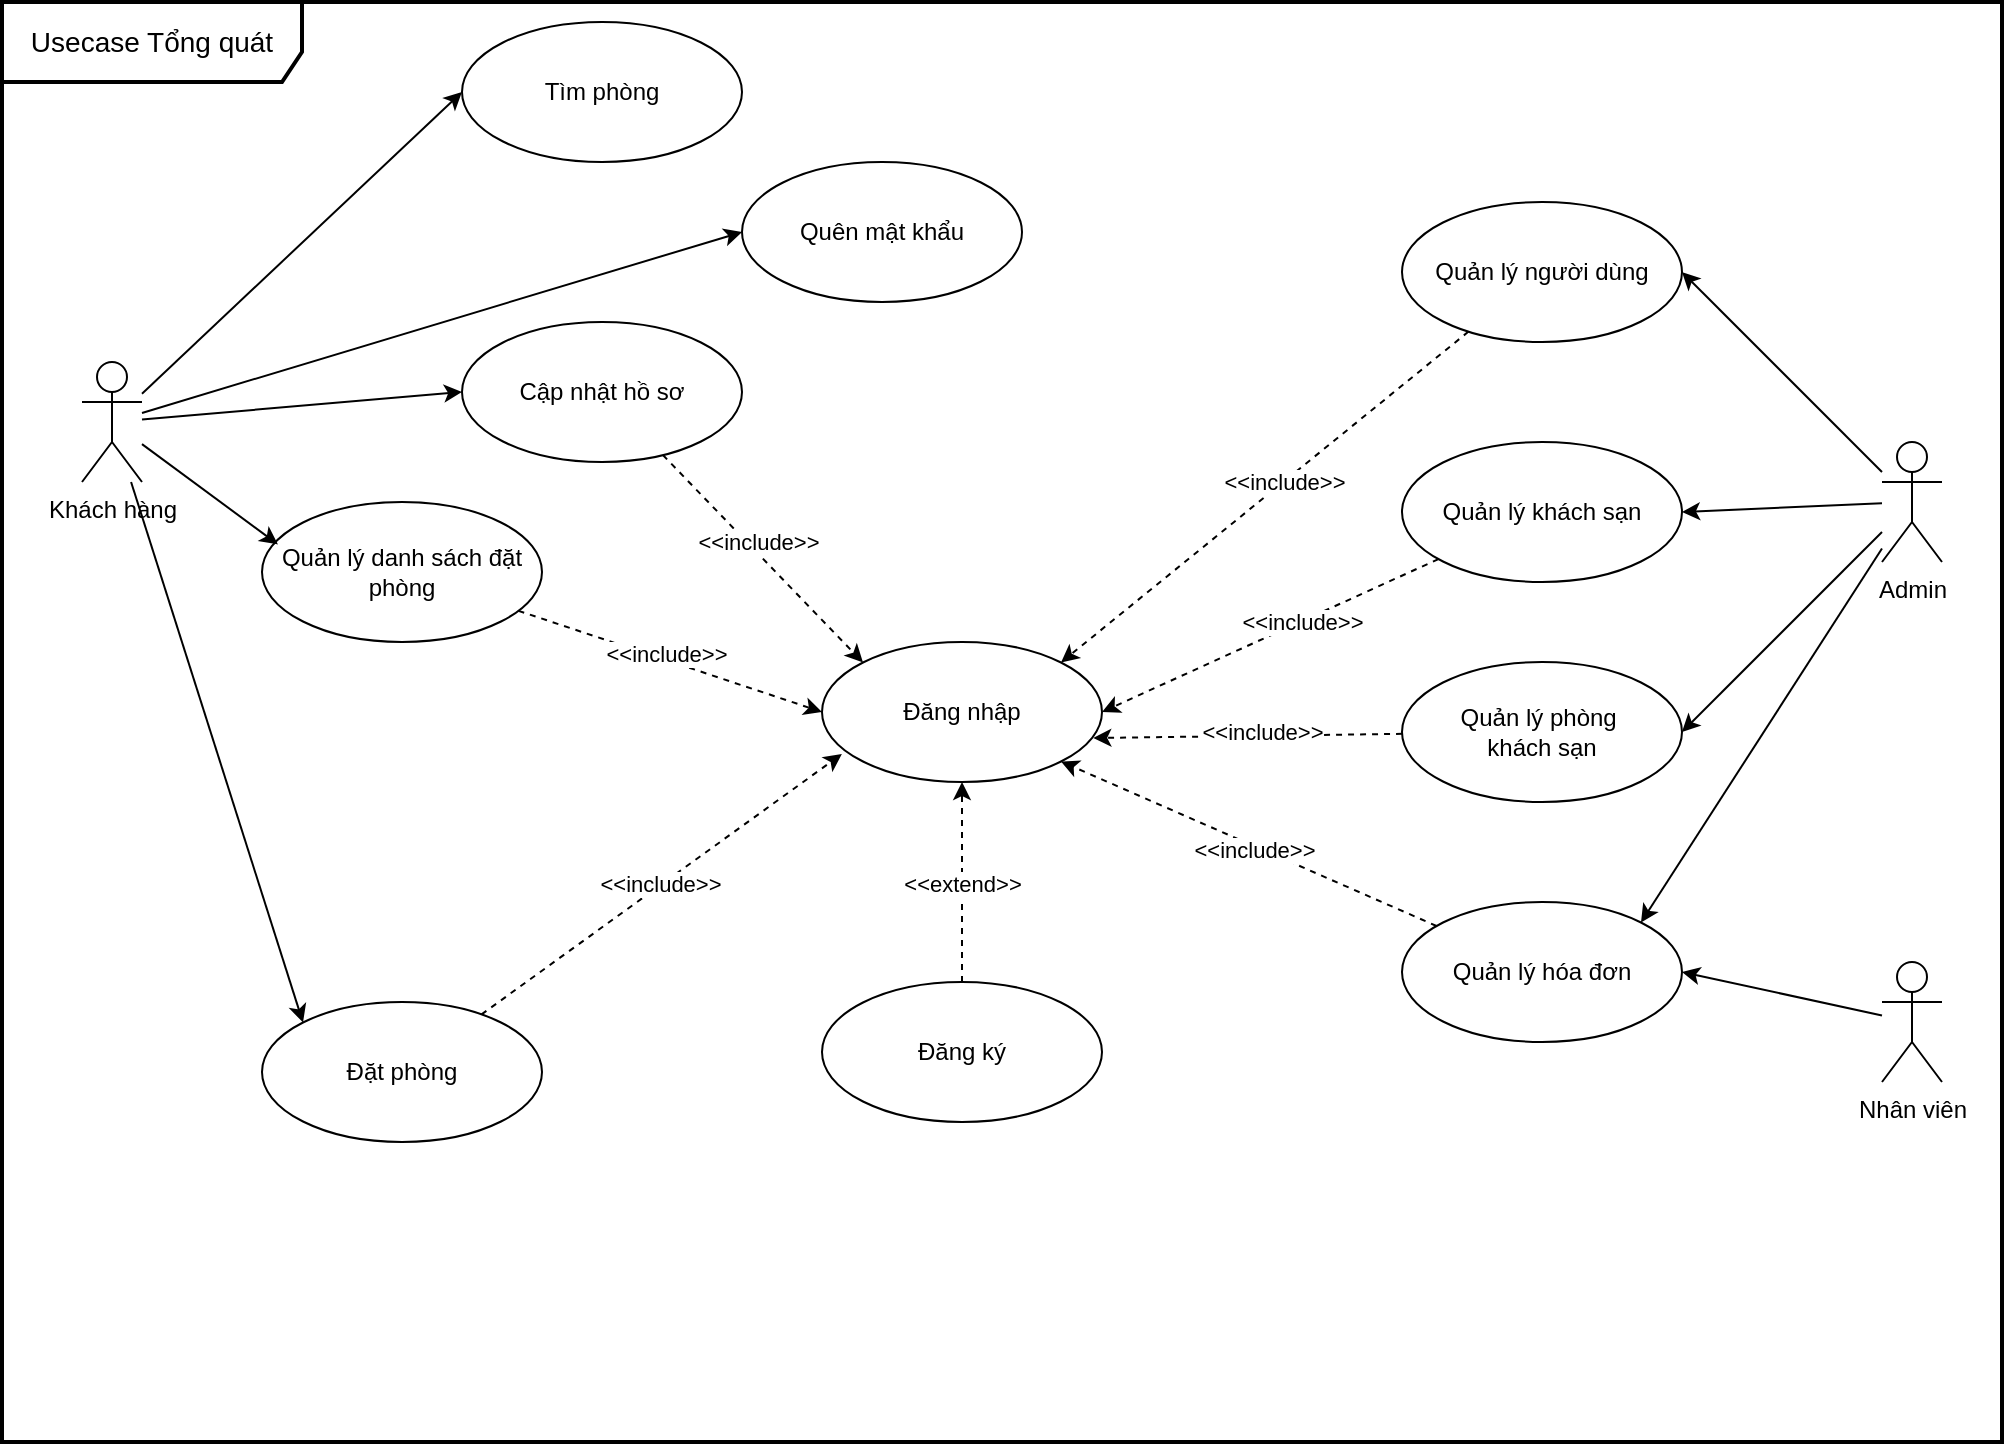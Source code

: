 <mxfile version="24.7.8" pages="4">
  <diagram name="UCTQ" id="BnW27F9ZRaS0ruSqFtRL">
    <mxGraphModel dx="1434" dy="836" grid="1" gridSize="10" guides="1" tooltips="1" connect="1" arrows="1" fold="1" page="1" pageScale="1" pageWidth="850" pageHeight="1100" math="0" shadow="0">
      <root>
        <mxCell id="0" />
        <mxCell id="1" parent="0" />
        <mxCell id="_uAQ8eDRtJraYHkYC3fa-1" value="Tìm phòng" style="ellipse;whiteSpace=wrap;html=1;" parent="1" vertex="1">
          <mxGeometry x="260" y="50" width="140" height="70" as="geometry" />
        </mxCell>
        <mxCell id="_uAQ8eDRtJraYHkYC3fa-7" style="rounded=0;orthogonalLoop=1;jettySize=auto;html=1;entryX=0;entryY=0.5;entryDx=0;entryDy=0;" parent="1" source="_uAQ8eDRtJraYHkYC3fa-2" target="_uAQ8eDRtJraYHkYC3fa-1" edge="1">
          <mxGeometry relative="1" as="geometry" />
        </mxCell>
        <mxCell id="_uAQ8eDRtJraYHkYC3fa-8" style="rounded=0;orthogonalLoop=1;jettySize=auto;html=1;entryX=0;entryY=0;entryDx=0;entryDy=0;" parent="1" source="_uAQ8eDRtJraYHkYC3fa-2" target="_uAQ8eDRtJraYHkYC3fa-3" edge="1">
          <mxGeometry relative="1" as="geometry" />
        </mxCell>
        <mxCell id="-PLZAA_F_EUf_V45vfqz-6" style="rounded=0;orthogonalLoop=1;jettySize=auto;html=1;entryX=0;entryY=0.5;entryDx=0;entryDy=0;" parent="1" source="_uAQ8eDRtJraYHkYC3fa-2" target="-PLZAA_F_EUf_V45vfqz-5" edge="1">
          <mxGeometry relative="1" as="geometry" />
        </mxCell>
        <mxCell id="_uAQ8eDRtJraYHkYC3fa-2" value="Khách hàng" style="shape=umlActor;verticalLabelPosition=bottom;verticalAlign=top;html=1;" parent="1" vertex="1">
          <mxGeometry x="70" y="220" width="30" height="60" as="geometry" />
        </mxCell>
        <mxCell id="_uAQ8eDRtJraYHkYC3fa-3" value="Đặt phòng" style="ellipse;whiteSpace=wrap;html=1;" parent="1" vertex="1">
          <mxGeometry x="160" y="540" width="140" height="70" as="geometry" />
        </mxCell>
        <mxCell id="_uAQ8eDRtJraYHkYC3fa-4" value="Đăng nhập" style="ellipse;whiteSpace=wrap;html=1;" parent="1" vertex="1">
          <mxGeometry x="440" y="360" width="140" height="70" as="geometry" />
        </mxCell>
        <mxCell id="_uAQ8eDRtJraYHkYC3fa-12" style="edgeStyle=orthogonalEdgeStyle;rounded=0;orthogonalLoop=1;jettySize=auto;html=1;entryX=0.5;entryY=1;entryDx=0;entryDy=0;dashed=1;" parent="1" source="_uAQ8eDRtJraYHkYC3fa-5" target="_uAQ8eDRtJraYHkYC3fa-4" edge="1">
          <mxGeometry relative="1" as="geometry" />
        </mxCell>
        <mxCell id="_uAQ8eDRtJraYHkYC3fa-13" value="&amp;lt;&amp;lt;extend&amp;gt;&amp;gt;" style="edgeLabel;html=1;align=center;verticalAlign=middle;resizable=0;points=[];" parent="_uAQ8eDRtJraYHkYC3fa-12" vertex="1" connectable="0">
          <mxGeometry x="-0.008" relative="1" as="geometry">
            <mxPoint as="offset" />
          </mxGeometry>
        </mxCell>
        <mxCell id="_uAQ8eDRtJraYHkYC3fa-5" value="Đăng ký" style="ellipse;whiteSpace=wrap;html=1;" parent="1" vertex="1">
          <mxGeometry x="440" y="530" width="140" height="70" as="geometry" />
        </mxCell>
        <mxCell id="_uAQ8eDRtJraYHkYC3fa-9" style="rounded=0;orthogonalLoop=1;jettySize=auto;html=1;entryX=0.071;entryY=0.8;entryDx=0;entryDy=0;entryPerimeter=0;dashed=1;" parent="1" source="_uAQ8eDRtJraYHkYC3fa-3" target="_uAQ8eDRtJraYHkYC3fa-4" edge="1">
          <mxGeometry relative="1" as="geometry" />
        </mxCell>
        <mxCell id="_uAQ8eDRtJraYHkYC3fa-11" value="&amp;lt;&amp;lt;include&amp;gt;&amp;gt;" style="edgeLabel;html=1;align=center;verticalAlign=middle;resizable=0;points=[];" parent="_uAQ8eDRtJraYHkYC3fa-9" vertex="1" connectable="0">
          <mxGeometry x="0.145" relative="1" as="geometry">
            <mxPoint x="-14" y="9" as="offset" />
          </mxGeometry>
        </mxCell>
        <mxCell id="_uAQ8eDRtJraYHkYC3fa-21" style="rounded=0;orthogonalLoop=1;jettySize=auto;html=1;entryX=1;entryY=0.5;entryDx=0;entryDy=0;" parent="1" source="_uAQ8eDRtJraYHkYC3fa-16" target="_uAQ8eDRtJraYHkYC3fa-18" edge="1">
          <mxGeometry relative="1" as="geometry" />
        </mxCell>
        <mxCell id="_uAQ8eDRtJraYHkYC3fa-22" style="rounded=0;orthogonalLoop=1;jettySize=auto;html=1;entryX=1;entryY=0.5;entryDx=0;entryDy=0;" parent="1" source="_uAQ8eDRtJraYHkYC3fa-16" target="_uAQ8eDRtJraYHkYC3fa-17" edge="1">
          <mxGeometry relative="1" as="geometry" />
        </mxCell>
        <mxCell id="_uAQ8eDRtJraYHkYC3fa-23" style="rounded=0;orthogonalLoop=1;jettySize=auto;html=1;entryX=1;entryY=0.5;entryDx=0;entryDy=0;" parent="1" source="_uAQ8eDRtJraYHkYC3fa-16" target="_uAQ8eDRtJraYHkYC3fa-19" edge="1">
          <mxGeometry relative="1" as="geometry" />
        </mxCell>
        <mxCell id="_uAQ8eDRtJraYHkYC3fa-24" style="rounded=0;orthogonalLoop=1;jettySize=auto;html=1;entryX=1;entryY=0;entryDx=0;entryDy=0;" parent="1" source="_uAQ8eDRtJraYHkYC3fa-16" target="_uAQ8eDRtJraYHkYC3fa-20" edge="1">
          <mxGeometry relative="1" as="geometry" />
        </mxCell>
        <mxCell id="_uAQ8eDRtJraYHkYC3fa-16" value="Admin" style="shape=umlActor;verticalLabelPosition=bottom;verticalAlign=top;html=1;" parent="1" vertex="1">
          <mxGeometry x="970" y="260" width="30" height="60" as="geometry" />
        </mxCell>
        <mxCell id="_uAQ8eDRtJraYHkYC3fa-26" style="rounded=0;orthogonalLoop=1;jettySize=auto;html=1;entryX=1;entryY=0.5;entryDx=0;entryDy=0;dashed=1;" parent="1" source="_uAQ8eDRtJraYHkYC3fa-17" target="_uAQ8eDRtJraYHkYC3fa-4" edge="1">
          <mxGeometry relative="1" as="geometry" />
        </mxCell>
        <mxCell id="_uAQ8eDRtJraYHkYC3fa-30" value="&amp;lt;&amp;lt;include&amp;gt;&amp;gt;" style="edgeLabel;html=1;align=center;verticalAlign=middle;resizable=0;points=[];" parent="_uAQ8eDRtJraYHkYC3fa-26" vertex="1" connectable="0">
          <mxGeometry x="-0.104" y="-4" relative="1" as="geometry">
            <mxPoint x="9" y="1" as="offset" />
          </mxGeometry>
        </mxCell>
        <mxCell id="_uAQ8eDRtJraYHkYC3fa-17" value="Quản lý khách sạn" style="ellipse;whiteSpace=wrap;html=1;" parent="1" vertex="1">
          <mxGeometry x="730" y="260" width="140" height="70" as="geometry" />
        </mxCell>
        <mxCell id="_uAQ8eDRtJraYHkYC3fa-25" style="rounded=0;orthogonalLoop=1;jettySize=auto;html=1;entryX=1;entryY=0;entryDx=0;entryDy=0;dashed=1;" parent="1" source="_uAQ8eDRtJraYHkYC3fa-18" target="_uAQ8eDRtJraYHkYC3fa-4" edge="1">
          <mxGeometry relative="1" as="geometry" />
        </mxCell>
        <mxCell id="_uAQ8eDRtJraYHkYC3fa-29" value="&amp;lt;&amp;lt;include&amp;gt;&amp;gt;" style="edgeLabel;html=1;align=center;verticalAlign=middle;resizable=0;points=[];" parent="_uAQ8eDRtJraYHkYC3fa-25" vertex="1" connectable="0">
          <mxGeometry x="-0.065" y="-3" relative="1" as="geometry">
            <mxPoint x="4" as="offset" />
          </mxGeometry>
        </mxCell>
        <mxCell id="_uAQ8eDRtJraYHkYC3fa-18" value="Quản lý người dùng" style="ellipse;whiteSpace=wrap;html=1;" parent="1" vertex="1">
          <mxGeometry x="730" y="140" width="140" height="70" as="geometry" />
        </mxCell>
        <mxCell id="_uAQ8eDRtJraYHkYC3fa-19" value="Quản lý phòng&amp;nbsp;&lt;div&gt;khách sạn&lt;/div&gt;" style="ellipse;whiteSpace=wrap;html=1;" parent="1" vertex="1">
          <mxGeometry x="730" y="370" width="140" height="70" as="geometry" />
        </mxCell>
        <mxCell id="_uAQ8eDRtJraYHkYC3fa-28" style="rounded=0;orthogonalLoop=1;jettySize=auto;html=1;entryX=1;entryY=1;entryDx=0;entryDy=0;dashed=1;" parent="1" source="_uAQ8eDRtJraYHkYC3fa-20" target="_uAQ8eDRtJraYHkYC3fa-4" edge="1">
          <mxGeometry relative="1" as="geometry" />
        </mxCell>
        <mxCell id="_uAQ8eDRtJraYHkYC3fa-32" value="&amp;lt;&amp;lt;include&amp;gt;&amp;gt;" style="edgeLabel;html=1;align=center;verticalAlign=middle;resizable=0;points=[];" parent="_uAQ8eDRtJraYHkYC3fa-28" vertex="1" connectable="0">
          <mxGeometry x="-0.039" y="2" relative="1" as="geometry">
            <mxPoint y="-1" as="offset" />
          </mxGeometry>
        </mxCell>
        <mxCell id="_uAQ8eDRtJraYHkYC3fa-20" value="Quản lý hóa đơn" style="ellipse;whiteSpace=wrap;html=1;" parent="1" vertex="1">
          <mxGeometry x="730" y="490" width="140" height="70" as="geometry" />
        </mxCell>
        <mxCell id="_uAQ8eDRtJraYHkYC3fa-27" style="rounded=0;orthogonalLoop=1;jettySize=auto;html=1;entryX=0.969;entryY=0.686;entryDx=0;entryDy=0;entryPerimeter=0;dashed=1;" parent="1" source="_uAQ8eDRtJraYHkYC3fa-19" target="_uAQ8eDRtJraYHkYC3fa-4" edge="1">
          <mxGeometry relative="1" as="geometry" />
        </mxCell>
        <mxCell id="_uAQ8eDRtJraYHkYC3fa-31" value="&amp;lt;&amp;lt;include&amp;gt;&amp;gt;" style="edgeLabel;html=1;align=center;verticalAlign=middle;resizable=0;points=[];" parent="_uAQ8eDRtJraYHkYC3fa-27" vertex="1" connectable="0">
          <mxGeometry x="-0.067" relative="1" as="geometry">
            <mxPoint x="2" y="-2" as="offset" />
          </mxGeometry>
        </mxCell>
        <mxCell id="_uAQ8eDRtJraYHkYC3fa-33" value="&lt;font style=&quot;font-size: 14px;&quot;&gt;Usecase Tổng quát&lt;/font&gt;" style="shape=umlFrame;whiteSpace=wrap;html=1;pointerEvents=0;width=150;height=40;strokeWidth=2;" parent="1" vertex="1">
          <mxGeometry x="30" y="40" width="1000" height="720" as="geometry" />
        </mxCell>
        <mxCell id="-PLZAA_F_EUf_V45vfqz-3" style="rounded=0;orthogonalLoop=1;jettySize=auto;html=1;entryX=0;entryY=0;entryDx=0;entryDy=0;dashed=1;" parent="1" source="-PLZAA_F_EUf_V45vfqz-1" target="_uAQ8eDRtJraYHkYC3fa-4" edge="1">
          <mxGeometry relative="1" as="geometry" />
        </mxCell>
        <mxCell id="-PLZAA_F_EUf_V45vfqz-4" value="&amp;lt;&amp;lt;include&amp;gt;&amp;gt;" style="edgeLabel;html=1;align=center;verticalAlign=middle;resizable=0;points=[];" parent="-PLZAA_F_EUf_V45vfqz-3" vertex="1" connectable="0">
          <mxGeometry x="0.009" y="2" relative="1" as="geometry">
            <mxPoint x="-4" y="-8" as="offset" />
          </mxGeometry>
        </mxCell>
        <mxCell id="-PLZAA_F_EUf_V45vfqz-1" value="Cập nhật hồ sơ" style="ellipse;whiteSpace=wrap;html=1;" parent="1" vertex="1">
          <mxGeometry x="260" y="200" width="140" height="70" as="geometry" />
        </mxCell>
        <mxCell id="-PLZAA_F_EUf_V45vfqz-2" style="rounded=0;orthogonalLoop=1;jettySize=auto;html=1;entryX=0;entryY=0.5;entryDx=0;entryDy=0;" parent="1" source="_uAQ8eDRtJraYHkYC3fa-2" target="-PLZAA_F_EUf_V45vfqz-1" edge="1">
          <mxGeometry relative="1" as="geometry" />
        </mxCell>
        <mxCell id="-PLZAA_F_EUf_V45vfqz-5" value="Quên mật khẩu" style="ellipse;whiteSpace=wrap;html=1;" parent="1" vertex="1">
          <mxGeometry x="400" y="120" width="140" height="70" as="geometry" />
        </mxCell>
        <mxCell id="m26unfyysxcfAPG30SbJ-3" style="rounded=0;orthogonalLoop=1;jettySize=auto;html=1;entryX=0;entryY=0.5;entryDx=0;entryDy=0;dashed=1;" parent="1" source="m26unfyysxcfAPG30SbJ-2" target="_uAQ8eDRtJraYHkYC3fa-4" edge="1">
          <mxGeometry relative="1" as="geometry" />
        </mxCell>
        <mxCell id="m26unfyysxcfAPG30SbJ-4" value="&amp;lt;&amp;lt;include&amp;gt;&amp;gt;" style="edgeLabel;html=1;align=center;verticalAlign=middle;resizable=0;points=[];" parent="m26unfyysxcfAPG30SbJ-3" vertex="1" connectable="0">
          <mxGeometry x="-0.044" y="3" relative="1" as="geometry">
            <mxPoint as="offset" />
          </mxGeometry>
        </mxCell>
        <mxCell id="m26unfyysxcfAPG30SbJ-2" value="Quản lý danh sách đặt phòng" style="ellipse;whiteSpace=wrap;html=1;" parent="1" vertex="1">
          <mxGeometry x="160" y="290" width="140" height="70" as="geometry" />
        </mxCell>
        <mxCell id="m26unfyysxcfAPG30SbJ-5" style="rounded=0;orthogonalLoop=1;jettySize=auto;html=1;entryX=0.057;entryY=0.303;entryDx=0;entryDy=0;entryPerimeter=0;" parent="1" source="_uAQ8eDRtJraYHkYC3fa-2" target="m26unfyysxcfAPG30SbJ-2" edge="1">
          <mxGeometry relative="1" as="geometry" />
        </mxCell>
        <mxCell id="Vn76CwnjIOI2xHTUvjGZ-2" style="rounded=0;orthogonalLoop=1;jettySize=auto;html=1;entryX=1;entryY=0.5;entryDx=0;entryDy=0;" parent="1" source="Vn76CwnjIOI2xHTUvjGZ-1" target="_uAQ8eDRtJraYHkYC3fa-20" edge="1">
          <mxGeometry relative="1" as="geometry" />
        </mxCell>
        <mxCell id="Vn76CwnjIOI2xHTUvjGZ-1" value="Nhân viên" style="shape=umlActor;verticalLabelPosition=bottom;verticalAlign=top;html=1;" parent="1" vertex="1">
          <mxGeometry x="970" y="520" width="30" height="60" as="geometry" />
        </mxCell>
      </root>
    </mxGraphModel>
  </diagram>
  <diagram id="X4wtF87VBaYa39_TBro0" name="UC_QuanlyNgDung">
    <mxGraphModel dx="1434" dy="836" grid="1" gridSize="10" guides="1" tooltips="1" connect="1" arrows="1" fold="1" page="1" pageScale="1" pageWidth="850" pageHeight="1100" math="0" shadow="0">
      <root>
        <mxCell id="0" />
        <mxCell id="1" parent="0" />
        <mxCell id="pWYEqacgsn6gT9P74XO4-2" style="rounded=0;orthogonalLoop=1;jettySize=auto;html=1;entryX=0;entryY=0.5;entryDx=0;entryDy=0;" parent="1" source="kETiXVcXzyEoM2Wlcyrk-1" target="ameS2P6x6j7RE8lguhcZ-2" edge="1">
          <mxGeometry relative="1" as="geometry" />
        </mxCell>
        <mxCell id="kETiXVcXzyEoM2Wlcyrk-1" value="Admin" style="shape=umlActor;verticalLabelPosition=bottom;verticalAlign=top;html=1;" parent="1" vertex="1">
          <mxGeometry x="110" y="220" width="30" height="60" as="geometry" />
        </mxCell>
        <mxCell id="ameS2P6x6j7RE8lguhcZ-1" value="Thay đổi quyền hạn" style="ellipse;whiteSpace=wrap;html=1;" parent="1" vertex="1">
          <mxGeometry x="230" y="160" width="140" height="70" as="geometry" />
        </mxCell>
        <mxCell id="ameS2P6x6j7RE8lguhcZ-2" value="Chặn/ bỏ chặn" style="ellipse;whiteSpace=wrap;html=1;" parent="1" vertex="1">
          <mxGeometry x="230" y="310" width="140" height="70" as="geometry" />
        </mxCell>
        <mxCell id="pWYEqacgsn6gT9P74XO4-1" style="rounded=0;orthogonalLoop=1;jettySize=auto;html=1;entryX=-0.014;entryY=0.629;entryDx=0;entryDy=0;entryPerimeter=0;" parent="1" source="kETiXVcXzyEoM2Wlcyrk-1" target="ameS2P6x6j7RE8lguhcZ-1" edge="1">
          <mxGeometry relative="1" as="geometry" />
        </mxCell>
        <mxCell id="pWYEqacgsn6gT9P74XO4-3" value="&lt;font style=&quot;font-size: 14px;&quot;&gt;Phân rã UC quản lý người dùng&lt;/font&gt;" style="shape=umlFrame;whiteSpace=wrap;html=1;pointerEvents=0;width=160;height=50;strokeWidth=2;" parent="1" vertex="1">
          <mxGeometry x="50" y="100" width="410" height="300" as="geometry" />
        </mxCell>
      </root>
    </mxGraphModel>
  </diagram>
  <diagram id="yS1NUx4YXbq68gcI--86" name="UC_QuanLyDSDatPhong">
    <mxGraphModel dx="1366" dy="796" grid="1" gridSize="10" guides="1" tooltips="1" connect="1" arrows="1" fold="1" page="1" pageScale="1" pageWidth="850" pageHeight="1100" math="0" shadow="0">
      <root>
        <mxCell id="0" />
        <mxCell id="1" parent="0" />
        <mxCell id="GQqLTjgAtBUF_vBKFf0C-1" style="rounded=0;orthogonalLoop=1;jettySize=auto;html=1;entryX=0;entryY=0.5;entryDx=0;entryDy=0;" edge="1" parent="1" source="uMKnF6PG_Q06BTz7SzqL-1" target="_iEH4d9KXow7InXbws-J-1">
          <mxGeometry relative="1" as="geometry" />
        </mxCell>
        <mxCell id="uMKnF6PG_Q06BTz7SzqL-1" value="Khách hàng" style="shape=umlActor;verticalLabelPosition=bottom;verticalAlign=top;html=1;" parent="1" vertex="1">
          <mxGeometry x="60" y="255" width="30" height="60" as="geometry" />
        </mxCell>
        <mxCell id="_iEH4d9KXow7InXbws-J-1" value="Quản lý danh sách đặt phòng" style="ellipse;whiteSpace=wrap;html=1;" vertex="1" parent="1">
          <mxGeometry x="190" y="250" width="140" height="70" as="geometry" />
        </mxCell>
        <mxCell id="DedUQjTJlfy9GUE8g-Ck-1" value="Lọc danh sách đặt phòng" style="ellipse;whiteSpace=wrap;html=1;" vertex="1" parent="1">
          <mxGeometry x="400" y="160" width="140" height="70" as="geometry" />
        </mxCell>
        <mxCell id="czFExnHvh0WJTO258ICn-1" style="rounded=0;orthogonalLoop=1;jettySize=auto;html=1;entryX=1;entryY=0;entryDx=0;entryDy=0;dashed=1;" edge="1" parent="1" source="DedUQjTJlfy9GUE8g-Ck-1" target="_iEH4d9KXow7InXbws-J-1">
          <mxGeometry relative="1" as="geometry" />
        </mxCell>
        <mxCell id="czFExnHvh0WJTO258ICn-2" value="&amp;lt;&amp;lt;extend&amp;gt;&amp;gt;" style="edgeLabel;html=1;align=center;verticalAlign=middle;resizable=0;points=[];" vertex="1" connectable="0" parent="czFExnHvh0WJTO258ICn-1">
          <mxGeometry x="-0.037" y="-2" relative="1" as="geometry">
            <mxPoint as="offset" />
          </mxGeometry>
        </mxCell>
        <mxCell id="FtEPrYyRPYZA4xeFEZIC-2" style="rounded=0;orthogonalLoop=1;jettySize=auto;html=1;entryX=1;entryY=1;entryDx=0;entryDy=0;dashed=1;" edge="1" parent="1" source="FtEPrYyRPYZA4xeFEZIC-1" target="_iEH4d9KXow7InXbws-J-1">
          <mxGeometry relative="1" as="geometry" />
        </mxCell>
        <mxCell id="FtEPrYyRPYZA4xeFEZIC-3" value="&amp;lt;&amp;lt;extend&amp;gt;&amp;gt;" style="edgeLabel;html=1;align=center;verticalAlign=middle;resizable=0;points=[];" vertex="1" connectable="0" parent="FtEPrYyRPYZA4xeFEZIC-2">
          <mxGeometry x="0.059" y="-1" relative="1" as="geometry">
            <mxPoint as="offset" />
          </mxGeometry>
        </mxCell>
        <mxCell id="FtEPrYyRPYZA4xeFEZIC-1" value="Xem chi tiết đơn đặt phòng" style="ellipse;whiteSpace=wrap;html=1;" vertex="1" parent="1">
          <mxGeometry x="400" y="320" width="140" height="70" as="geometry" />
        </mxCell>
        <mxCell id="FtEPrYyRPYZA4xeFEZIC-6" style="edgeStyle=orthogonalEdgeStyle;rounded=0;orthogonalLoop=1;jettySize=auto;html=1;entryX=0.5;entryY=1;entryDx=0;entryDy=0;dashed=1;" edge="1" parent="1" source="FtEPrYyRPYZA4xeFEZIC-4" target="FtEPrYyRPYZA4xeFEZIC-1">
          <mxGeometry relative="1" as="geometry" />
        </mxCell>
        <mxCell id="FtEPrYyRPYZA4xeFEZIC-7" value="&amp;lt;&amp;lt;extend&amp;gt;&amp;gt;" style="edgeLabel;html=1;align=center;verticalAlign=middle;resizable=0;points=[];" vertex="1" connectable="0" parent="FtEPrYyRPYZA4xeFEZIC-6">
          <mxGeometry x="-0.029" y="1" relative="1" as="geometry">
            <mxPoint as="offset" />
          </mxGeometry>
        </mxCell>
        <mxCell id="FtEPrYyRPYZA4xeFEZIC-4" value="Hủy đơn đặt phòng" style="ellipse;whiteSpace=wrap;html=1;" vertex="1" parent="1">
          <mxGeometry x="400" y="460" width="140" height="70" as="geometry" />
        </mxCell>
        <mxCell id="T_kX07z3Buu28m-Cdium-1" value="Phân rã UC quản lý danh sách đặt phòng" style="shape=umlFrame;whiteSpace=wrap;html=1;pointerEvents=0;width=240;height=50;strokeWidth=2;" vertex="1" parent="1">
          <mxGeometry x="30" y="120" width="550" height="440" as="geometry" />
        </mxCell>
      </root>
    </mxGraphModel>
  </diagram>
  <diagram id="Hsrq9YYS5Vw8XJ1nVpWr" name="UC_DatPhong">
    <mxGraphModel dx="1434" dy="836" grid="1" gridSize="10" guides="1" tooltips="1" connect="1" arrows="1" fold="1" page="1" pageScale="1" pageWidth="850" pageHeight="1100" math="0" shadow="0">
      <root>
        <mxCell id="0" />
        <mxCell id="1" parent="0" />
        <mxCell id="mGJNQGtCCk38mBVIyj98-1" style="rounded=0;orthogonalLoop=1;jettySize=auto;html=1;entryX=0;entryY=0.5;entryDx=0;entryDy=0;" edge="1" parent="1" source="mGJNQGtCCk38mBVIyj98-2" target="mGJNQGtCCk38mBVIyj98-3">
          <mxGeometry relative="1" as="geometry" />
        </mxCell>
        <mxCell id="mGJNQGtCCk38mBVIyj98-2" value="Khách hàng" style="shape=umlActor;verticalLabelPosition=bottom;verticalAlign=top;html=1;" vertex="1" parent="1">
          <mxGeometry x="60" y="305" width="30" height="60" as="geometry" />
        </mxCell>
        <mxCell id="mGJNQGtCCk38mBVIyj98-3" value="Đặt phòng" style="ellipse;whiteSpace=wrap;html=1;" vertex="1" parent="1">
          <mxGeometry x="160" y="300" width="140" height="70" as="geometry" />
        </mxCell>
        <mxCell id="mGJNQGtCCk38mBVIyj98-7" style="rounded=0;orthogonalLoop=1;jettySize=auto;html=1;entryX=1;entryY=1;entryDx=0;entryDy=0;dashed=1;" edge="1" parent="1" source="mGJNQGtCCk38mBVIyj98-9" target="mGJNQGtCCk38mBVIyj98-3">
          <mxGeometry relative="1" as="geometry" />
        </mxCell>
        <mxCell id="mGJNQGtCCk38mBVIyj98-8" value="&amp;lt;&amp;lt;extend&amp;gt;&amp;gt;" style="edgeLabel;html=1;align=center;verticalAlign=middle;resizable=0;points=[];" vertex="1" connectable="0" parent="mGJNQGtCCk38mBVIyj98-7">
          <mxGeometry x="0.059" y="-1" relative="1" as="geometry">
            <mxPoint as="offset" />
          </mxGeometry>
        </mxCell>
        <mxCell id="mGJNQGtCCk38mBVIyj98-9" value="Thanh toán Online" style="ellipse;whiteSpace=wrap;html=1;" vertex="1" parent="1">
          <mxGeometry x="380" y="400" width="140" height="70" as="geometry" />
        </mxCell>
        <mxCell id="mGJNQGtCCk38mBVIyj98-13" value="Phân rã UC đặt phòng" style="shape=umlFrame;whiteSpace=wrap;html=1;pointerEvents=0;width=150;height=40;strokeWidth=2;" vertex="1" parent="1">
          <mxGeometry x="30" y="180" width="510" height="330" as="geometry" />
        </mxCell>
        <mxCell id="mGJNQGtCCk38mBVIyj98-15" style="rounded=0;orthogonalLoop=1;jettySize=auto;html=1;" edge="1" parent="1" source="mGJNQGtCCk38mBVIyj98-14">
          <mxGeometry relative="1" as="geometry">
            <mxPoint x="340" y="380" as="targetPoint" />
          </mxGeometry>
        </mxCell>
        <mxCell id="mGJNQGtCCk38mBVIyj98-14" value="Chọn phương thức thanh toán online" style="shape=note;size=20;whiteSpace=wrap;html=1;" vertex="1" parent="1">
          <mxGeometry x="350" y="220" width="100" height="100" as="geometry" />
        </mxCell>
      </root>
    </mxGraphModel>
  </diagram>
</mxfile>
